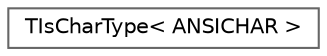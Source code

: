digraph "Graphical Class Hierarchy"
{
 // INTERACTIVE_SVG=YES
 // LATEX_PDF_SIZE
  bgcolor="transparent";
  edge [fontname=Helvetica,fontsize=10,labelfontname=Helvetica,labelfontsize=10];
  node [fontname=Helvetica,fontsize=10,shape=box,height=0.2,width=0.4];
  rankdir="LR";
  Node0 [id="Node000000",label="TIsCharType\< ANSICHAR \>",height=0.2,width=0.4,color="grey40", fillcolor="white", style="filled",URL="$dd/da4/structTIsCharType_3_01ANSICHAR_01_4.html",tooltip=" "];
}
